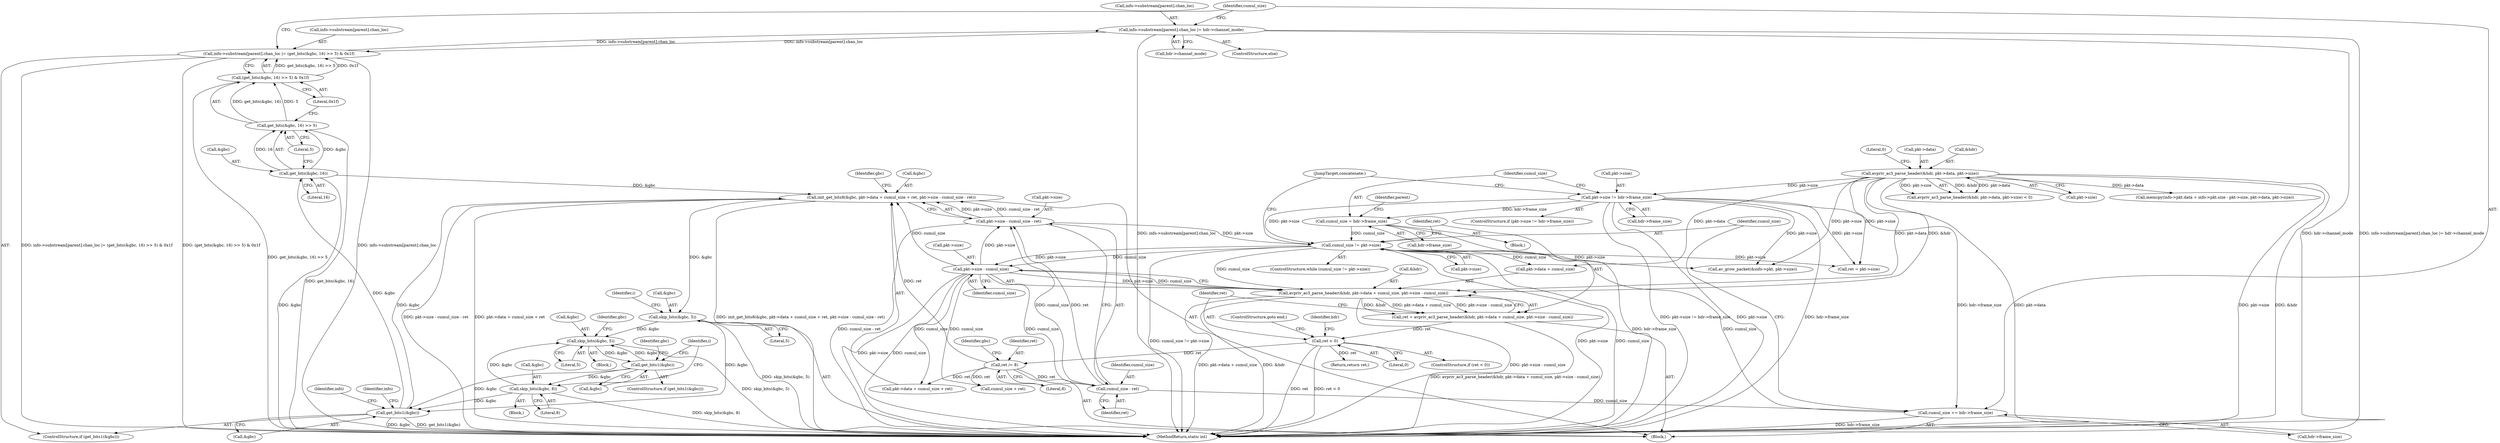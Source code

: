 digraph "0_FFmpeg_95556e27e2c1d56d9e18f5db34d6f756f3011148@array" {
"1000519" [label="(Call,info->substream[parent].chan_loc |= hdr->channel_mode)"];
"1000502" [label="(Call,info->substream[parent].chan_loc |= (get_bits(&gbc, 16) >> 5) & 0x1f)"];
"1000519" [label="(Call,info->substream[parent].chan_loc |= hdr->channel_mode)"];
"1000510" [label="(Call,(get_bits(&gbc, 16) >> 5) & 0x1f)"];
"1000511" [label="(Call,get_bits(&gbc, 16) >> 5)"];
"1000512" [label="(Call,get_bits(&gbc, 16))"];
"1000499" [label="(Call,get_bits1(&gbc))"];
"1000466" [label="(Call,skip_bits(&gbc, 5))"];
"1000449" [label="(Call,init_get_bits8(&gbc, pkt->data + cumul_size + ret, pkt->size - cumul_size - ret))"];
"1000416" [label="(Call,pkt->size - cumul_size)"];
"1000398" [label="(Call,cumul_size != pkt->size)"];
"1000530" [label="(Call,cumul_size += hdr->frame_size)"];
"1000377" [label="(Call,pkt->size != hdr->frame_size)"];
"1000149" [label="(Call,avpriv_ac3_parse_header(&hdr, pkt->data, pkt->size))"];
"1000463" [label="(Call,cumul_size - ret)"];
"1000446" [label="(Call,ret /= 8)"];
"1000422" [label="(Call,ret < 0)"];
"1000406" [label="(Call,ret = avpriv_ac3_parse_header(&hdr, pkt->data + cumul_size, pkt->size - cumul_size))"];
"1000408" [label="(Call,avpriv_ac3_parse_header(&hdr, pkt->data + cumul_size, pkt->size - cumul_size))"];
"1000386" [label="(Call,cumul_size = hdr->frame_size)"];
"1000459" [label="(Call,pkt->size - cumul_size - ret)"];
"1000494" [label="(Call,skip_bits(&gbc, 8))"];
"1000490" [label="(Call,get_bits1(&gbc))"];
"1000485" [label="(Call,skip_bits(&gbc, 5))"];
"1000148" [label="(Call,avpriv_ac3_parse_header(&hdr, pkt->data, pkt->size) < 0)"];
"1000429" [label="(Identifier,hdr)"];
"1000499" [label="(Call,get_bits1(&gbc))"];
"1000387" [label="(Identifier,cumul_size)"];
"1000155" [label="(Call,pkt->size)"];
"1000605" [label="(Call,memcpy(info->pkt.data + info->pkt.size - pkt->size, pkt->data, pkt->size))"];
"1000465" [label="(Identifier,ret)"];
"1000422" [label="(Call,ret < 0)"];
"1000397" [label="(ControlStructure,while (cumul_size != pkt->size))"];
"1000463" [label="(Call,cumul_size - ret)"];
"1000152" [label="(Call,pkt->data)"];
"1000497" [label="(Literal,8)"];
"1000377" [label="(Call,pkt->size != hdr->frame_size)"];
"1000595" [label="(Call,av_grow_packet(&info->pkt, pkt->size))"];
"1000535" [label="(JumpTarget,concatenate:)"];
"1000425" [label="(ControlStructure,goto end;)"];
"1000386" [label="(Call,cumul_size = hdr->frame_size)"];
"1000384" [label="(Block,)"];
"1000498" [label="(ControlStructure,if (get_bits1(&gbc)))"];
"1000420" [label="(Identifier,cumul_size)"];
"1000407" [label="(Identifier,ret)"];
"1000423" [label="(Identifier,ret)"];
"1000532" [label="(Call,hdr->frame_size)"];
"1000488" [label="(Literal,5)"];
"1000464" [label="(Identifier,cumul_size)"];
"1000447" [label="(Identifier,ret)"];
"1000467" [label="(Call,&gbc)"];
"1000512" [label="(Call,get_bits(&gbc, 16))"];
"1000451" [label="(Identifier,gbc)"];
"1000523" [label="(Identifier,info)"];
"1000466" [label="(Call,skip_bits(&gbc, 5))"];
"1000496" [label="(Identifier,gbc)"];
"1000681" [label="(Return,return ret;)"];
"1000527" [label="(Call,hdr->channel_mode)"];
"1000491" [label="(Call,&gbc)"];
"1000493" [label="(Block,)"];
"1000510" [label="(Call,(get_bits(&gbc, 16) >> 5) & 0x1f)"];
"1000517" [label="(Literal,0x1f)"];
"1000494" [label="(Call,skip_bits(&gbc, 8))"];
"1000150" [label="(Call,&hdr)"];
"1000456" [label="(Call,cumul_size + ret)"];
"1000393" [label="(Identifier,parent)"];
"1000400" [label="(Call,pkt->size)"];
"1000376" [label="(ControlStructure,if (pkt->size != hdr->frame_size))"];
"1000417" [label="(Call,pkt->size)"];
"1000502" [label="(Call,info->substream[parent].chan_loc |= (get_bits(&gbc, 16) >> 5) & 0x1f)"];
"1000416" [label="(Call,pkt->size - cumul_size)"];
"1000486" [label="(Call,&gbc)"];
"1000446" [label="(Call,ret /= 8)"];
"1000515" [label="(Literal,16)"];
"1000506" [label="(Identifier,info)"];
"1000485" [label="(Call,skip_bits(&gbc, 5))"];
"1000520" [label="(Call,info->substream[parent].chan_loc)"];
"1000518" [label="(ControlStructure,else)"];
"1000503" [label="(Call,info->substream[parent].chan_loc)"];
"1000408" [label="(Call,avpriv_ac3_parse_header(&hdr, pkt->data + cumul_size, pkt->size - cumul_size))"];
"1000411" [label="(Call,pkt->data + cumul_size)"];
"1000546" [label="(Call,ret = pkt->size)"];
"1000449" [label="(Call,init_get_bits8(&gbc, pkt->data + cumul_size + ret, pkt->size - cumul_size - ret))"];
"1000424" [label="(Literal,0)"];
"1000530" [label="(Call,cumul_size += hdr->frame_size)"];
"1000381" [label="(Call,hdr->frame_size)"];
"1000495" [label="(Call,&gbc)"];
"1000158" [label="(Literal,0)"];
"1000490" [label="(Call,get_bits1(&gbc))"];
"1000469" [label="(Literal,5)"];
"1000468" [label="(Identifier,gbc)"];
"1000683" [label="(MethodReturn,static int)"];
"1000519" [label="(Call,info->substream[parent].chan_loc |= hdr->channel_mode)"];
"1000421" [label="(ControlStructure,if (ret < 0))"];
"1000403" [label="(Block,)"];
"1000531" [label="(Identifier,cumul_size)"];
"1000459" [label="(Call,pkt->size - cumul_size - ret)"];
"1000399" [label="(Identifier,cumul_size)"];
"1000448" [label="(Literal,8)"];
"1000450" [label="(Call,&gbc)"];
"1000516" [label="(Literal,5)"];
"1000149" [label="(Call,avpriv_ac3_parse_header(&hdr, pkt->data, pkt->size))"];
"1000489" [label="(ControlStructure,if (get_bits1(&gbc)))"];
"1000409" [label="(Call,&hdr)"];
"1000398" [label="(Call,cumul_size != pkt->size)"];
"1000483" [label="(Identifier,i)"];
"1000472" [label="(Identifier,i)"];
"1000406" [label="(Call,ret = avpriv_ac3_parse_header(&hdr, pkt->data + cumul_size, pkt->size - cumul_size))"];
"1000378" [label="(Call,pkt->size)"];
"1000388" [label="(Call,hdr->frame_size)"];
"1000460" [label="(Call,pkt->size)"];
"1000492" [label="(Identifier,gbc)"];
"1000500" [label="(Call,&gbc)"];
"1000484" [label="(Block,)"];
"1000511" [label="(Call,get_bits(&gbc, 16) >> 5)"];
"1000513" [label="(Call,&gbc)"];
"1000452" [label="(Call,pkt->data + cumul_size + ret)"];
"1000519" -> "1000518"  [label="AST: "];
"1000519" -> "1000527"  [label="CFG: "];
"1000520" -> "1000519"  [label="AST: "];
"1000527" -> "1000519"  [label="AST: "];
"1000531" -> "1000519"  [label="CFG: "];
"1000519" -> "1000683"  [label="DDG: info->substream[parent].chan_loc"];
"1000519" -> "1000683"  [label="DDG: info->substream[parent].chan_loc |= hdr->channel_mode"];
"1000519" -> "1000683"  [label="DDG: hdr->channel_mode"];
"1000519" -> "1000502"  [label="DDG: info->substream[parent].chan_loc"];
"1000502" -> "1000519"  [label="DDG: info->substream[parent].chan_loc"];
"1000502" -> "1000498"  [label="AST: "];
"1000502" -> "1000510"  [label="CFG: "];
"1000503" -> "1000502"  [label="AST: "];
"1000510" -> "1000502"  [label="AST: "];
"1000531" -> "1000502"  [label="CFG: "];
"1000502" -> "1000683"  [label="DDG: info->substream[parent].chan_loc"];
"1000502" -> "1000683"  [label="DDG: info->substream[parent].chan_loc |= (get_bits(&gbc, 16) >> 5) & 0x1f"];
"1000502" -> "1000683"  [label="DDG: (get_bits(&gbc, 16) >> 5) & 0x1f"];
"1000510" -> "1000502"  [label="DDG: get_bits(&gbc, 16) >> 5"];
"1000510" -> "1000502"  [label="DDG: 0x1f"];
"1000510" -> "1000517"  [label="CFG: "];
"1000511" -> "1000510"  [label="AST: "];
"1000517" -> "1000510"  [label="AST: "];
"1000510" -> "1000683"  [label="DDG: get_bits(&gbc, 16) >> 5"];
"1000511" -> "1000510"  [label="DDG: get_bits(&gbc, 16)"];
"1000511" -> "1000510"  [label="DDG: 5"];
"1000511" -> "1000516"  [label="CFG: "];
"1000512" -> "1000511"  [label="AST: "];
"1000516" -> "1000511"  [label="AST: "];
"1000517" -> "1000511"  [label="CFG: "];
"1000511" -> "1000683"  [label="DDG: get_bits(&gbc, 16)"];
"1000512" -> "1000511"  [label="DDG: &gbc"];
"1000512" -> "1000511"  [label="DDG: 16"];
"1000512" -> "1000515"  [label="CFG: "];
"1000513" -> "1000512"  [label="AST: "];
"1000515" -> "1000512"  [label="AST: "];
"1000516" -> "1000512"  [label="CFG: "];
"1000512" -> "1000683"  [label="DDG: &gbc"];
"1000512" -> "1000449"  [label="DDG: &gbc"];
"1000499" -> "1000512"  [label="DDG: &gbc"];
"1000499" -> "1000498"  [label="AST: "];
"1000499" -> "1000500"  [label="CFG: "];
"1000500" -> "1000499"  [label="AST: "];
"1000506" -> "1000499"  [label="CFG: "];
"1000523" -> "1000499"  [label="CFG: "];
"1000499" -> "1000683"  [label="DDG: get_bits1(&gbc)"];
"1000499" -> "1000683"  [label="DDG: &gbc"];
"1000499" -> "1000449"  [label="DDG: &gbc"];
"1000466" -> "1000499"  [label="DDG: &gbc"];
"1000494" -> "1000499"  [label="DDG: &gbc"];
"1000490" -> "1000499"  [label="DDG: &gbc"];
"1000466" -> "1000403"  [label="AST: "];
"1000466" -> "1000469"  [label="CFG: "];
"1000467" -> "1000466"  [label="AST: "];
"1000469" -> "1000466"  [label="AST: "];
"1000472" -> "1000466"  [label="CFG: "];
"1000466" -> "1000683"  [label="DDG: skip_bits(&gbc, 5)"];
"1000449" -> "1000466"  [label="DDG: &gbc"];
"1000466" -> "1000485"  [label="DDG: &gbc"];
"1000449" -> "1000403"  [label="AST: "];
"1000449" -> "1000459"  [label="CFG: "];
"1000450" -> "1000449"  [label="AST: "];
"1000452" -> "1000449"  [label="AST: "];
"1000459" -> "1000449"  [label="AST: "];
"1000468" -> "1000449"  [label="CFG: "];
"1000449" -> "1000683"  [label="DDG: pkt->size - cumul_size - ret"];
"1000449" -> "1000683"  [label="DDG: pkt->data + cumul_size + ret"];
"1000449" -> "1000683"  [label="DDG: init_get_bits8(&gbc, pkt->data + cumul_size + ret, pkt->size - cumul_size - ret)"];
"1000416" -> "1000449"  [label="DDG: cumul_size"];
"1000446" -> "1000449"  [label="DDG: ret"];
"1000459" -> "1000449"  [label="DDG: pkt->size"];
"1000459" -> "1000449"  [label="DDG: cumul_size - ret"];
"1000416" -> "1000408"  [label="AST: "];
"1000416" -> "1000420"  [label="CFG: "];
"1000417" -> "1000416"  [label="AST: "];
"1000420" -> "1000416"  [label="AST: "];
"1000408" -> "1000416"  [label="CFG: "];
"1000416" -> "1000683"  [label="DDG: cumul_size"];
"1000416" -> "1000683"  [label="DDG: pkt->size"];
"1000416" -> "1000408"  [label="DDG: pkt->size"];
"1000416" -> "1000408"  [label="DDG: cumul_size"];
"1000398" -> "1000416"  [label="DDG: pkt->size"];
"1000398" -> "1000416"  [label="DDG: cumul_size"];
"1000416" -> "1000452"  [label="DDG: cumul_size"];
"1000416" -> "1000456"  [label="DDG: cumul_size"];
"1000416" -> "1000459"  [label="DDG: pkt->size"];
"1000416" -> "1000463"  [label="DDG: cumul_size"];
"1000398" -> "1000397"  [label="AST: "];
"1000398" -> "1000400"  [label="CFG: "];
"1000399" -> "1000398"  [label="AST: "];
"1000400" -> "1000398"  [label="AST: "];
"1000407" -> "1000398"  [label="CFG: "];
"1000535" -> "1000398"  [label="CFG: "];
"1000398" -> "1000683"  [label="DDG: cumul_size != pkt->size"];
"1000398" -> "1000683"  [label="DDG: pkt->size"];
"1000398" -> "1000683"  [label="DDG: cumul_size"];
"1000530" -> "1000398"  [label="DDG: cumul_size"];
"1000386" -> "1000398"  [label="DDG: cumul_size"];
"1000459" -> "1000398"  [label="DDG: pkt->size"];
"1000377" -> "1000398"  [label="DDG: pkt->size"];
"1000398" -> "1000408"  [label="DDG: cumul_size"];
"1000398" -> "1000411"  [label="DDG: cumul_size"];
"1000398" -> "1000546"  [label="DDG: pkt->size"];
"1000398" -> "1000595"  [label="DDG: pkt->size"];
"1000530" -> "1000403"  [label="AST: "];
"1000530" -> "1000532"  [label="CFG: "];
"1000531" -> "1000530"  [label="AST: "];
"1000532" -> "1000530"  [label="AST: "];
"1000399" -> "1000530"  [label="CFG: "];
"1000530" -> "1000683"  [label="DDG: hdr->frame_size"];
"1000377" -> "1000530"  [label="DDG: hdr->frame_size"];
"1000463" -> "1000530"  [label="DDG: cumul_size"];
"1000377" -> "1000376"  [label="AST: "];
"1000377" -> "1000381"  [label="CFG: "];
"1000378" -> "1000377"  [label="AST: "];
"1000381" -> "1000377"  [label="AST: "];
"1000387" -> "1000377"  [label="CFG: "];
"1000535" -> "1000377"  [label="CFG: "];
"1000377" -> "1000683"  [label="DDG: pkt->size != hdr->frame_size"];
"1000377" -> "1000683"  [label="DDG: pkt->size"];
"1000377" -> "1000683"  [label="DDG: hdr->frame_size"];
"1000149" -> "1000377"  [label="DDG: pkt->size"];
"1000377" -> "1000386"  [label="DDG: hdr->frame_size"];
"1000377" -> "1000546"  [label="DDG: pkt->size"];
"1000377" -> "1000595"  [label="DDG: pkt->size"];
"1000149" -> "1000148"  [label="AST: "];
"1000149" -> "1000155"  [label="CFG: "];
"1000150" -> "1000149"  [label="AST: "];
"1000152" -> "1000149"  [label="AST: "];
"1000155" -> "1000149"  [label="AST: "];
"1000158" -> "1000149"  [label="CFG: "];
"1000149" -> "1000683"  [label="DDG: pkt->data"];
"1000149" -> "1000683"  [label="DDG: pkt->size"];
"1000149" -> "1000683"  [label="DDG: &hdr"];
"1000149" -> "1000148"  [label="DDG: &hdr"];
"1000149" -> "1000148"  [label="DDG: pkt->data"];
"1000149" -> "1000148"  [label="DDG: pkt->size"];
"1000149" -> "1000408"  [label="DDG: &hdr"];
"1000149" -> "1000408"  [label="DDG: pkt->data"];
"1000149" -> "1000411"  [label="DDG: pkt->data"];
"1000149" -> "1000546"  [label="DDG: pkt->size"];
"1000149" -> "1000595"  [label="DDG: pkt->size"];
"1000149" -> "1000605"  [label="DDG: pkt->data"];
"1000463" -> "1000459"  [label="AST: "];
"1000463" -> "1000465"  [label="CFG: "];
"1000464" -> "1000463"  [label="AST: "];
"1000465" -> "1000463"  [label="AST: "];
"1000459" -> "1000463"  [label="CFG: "];
"1000463" -> "1000459"  [label="DDG: cumul_size"];
"1000463" -> "1000459"  [label="DDG: ret"];
"1000446" -> "1000463"  [label="DDG: ret"];
"1000446" -> "1000403"  [label="AST: "];
"1000446" -> "1000448"  [label="CFG: "];
"1000447" -> "1000446"  [label="AST: "];
"1000448" -> "1000446"  [label="AST: "];
"1000451" -> "1000446"  [label="CFG: "];
"1000422" -> "1000446"  [label="DDG: ret"];
"1000446" -> "1000452"  [label="DDG: ret"];
"1000446" -> "1000456"  [label="DDG: ret"];
"1000422" -> "1000421"  [label="AST: "];
"1000422" -> "1000424"  [label="CFG: "];
"1000423" -> "1000422"  [label="AST: "];
"1000424" -> "1000422"  [label="AST: "];
"1000425" -> "1000422"  [label="CFG: "];
"1000429" -> "1000422"  [label="CFG: "];
"1000422" -> "1000683"  [label="DDG: ret"];
"1000422" -> "1000683"  [label="DDG: ret < 0"];
"1000406" -> "1000422"  [label="DDG: ret"];
"1000422" -> "1000681"  [label="DDG: ret"];
"1000406" -> "1000403"  [label="AST: "];
"1000406" -> "1000408"  [label="CFG: "];
"1000407" -> "1000406"  [label="AST: "];
"1000408" -> "1000406"  [label="AST: "];
"1000423" -> "1000406"  [label="CFG: "];
"1000406" -> "1000683"  [label="DDG: avpriv_ac3_parse_header(&hdr, pkt->data + cumul_size, pkt->size - cumul_size)"];
"1000408" -> "1000406"  [label="DDG: &hdr"];
"1000408" -> "1000406"  [label="DDG: pkt->data + cumul_size"];
"1000408" -> "1000406"  [label="DDG: pkt->size - cumul_size"];
"1000409" -> "1000408"  [label="AST: "];
"1000411" -> "1000408"  [label="AST: "];
"1000408" -> "1000683"  [label="DDG: pkt->data + cumul_size"];
"1000408" -> "1000683"  [label="DDG: &hdr"];
"1000408" -> "1000683"  [label="DDG: pkt->size - cumul_size"];
"1000386" -> "1000384"  [label="AST: "];
"1000386" -> "1000388"  [label="CFG: "];
"1000387" -> "1000386"  [label="AST: "];
"1000388" -> "1000386"  [label="AST: "];
"1000393" -> "1000386"  [label="CFG: "];
"1000386" -> "1000683"  [label="DDG: hdr->frame_size"];
"1000460" -> "1000459"  [label="AST: "];
"1000459" -> "1000683"  [label="DDG: cumul_size - ret"];
"1000494" -> "1000493"  [label="AST: "];
"1000494" -> "1000497"  [label="CFG: "];
"1000495" -> "1000494"  [label="AST: "];
"1000497" -> "1000494"  [label="AST: "];
"1000483" -> "1000494"  [label="CFG: "];
"1000494" -> "1000683"  [label="DDG: skip_bits(&gbc, 8)"];
"1000494" -> "1000485"  [label="DDG: &gbc"];
"1000490" -> "1000494"  [label="DDG: &gbc"];
"1000490" -> "1000489"  [label="AST: "];
"1000490" -> "1000491"  [label="CFG: "];
"1000491" -> "1000490"  [label="AST: "];
"1000496" -> "1000490"  [label="CFG: "];
"1000483" -> "1000490"  [label="CFG: "];
"1000490" -> "1000485"  [label="DDG: &gbc"];
"1000485" -> "1000490"  [label="DDG: &gbc"];
"1000485" -> "1000484"  [label="AST: "];
"1000485" -> "1000488"  [label="CFG: "];
"1000486" -> "1000485"  [label="AST: "];
"1000488" -> "1000485"  [label="AST: "];
"1000492" -> "1000485"  [label="CFG: "];
"1000485" -> "1000683"  [label="DDG: skip_bits(&gbc, 5)"];
}
